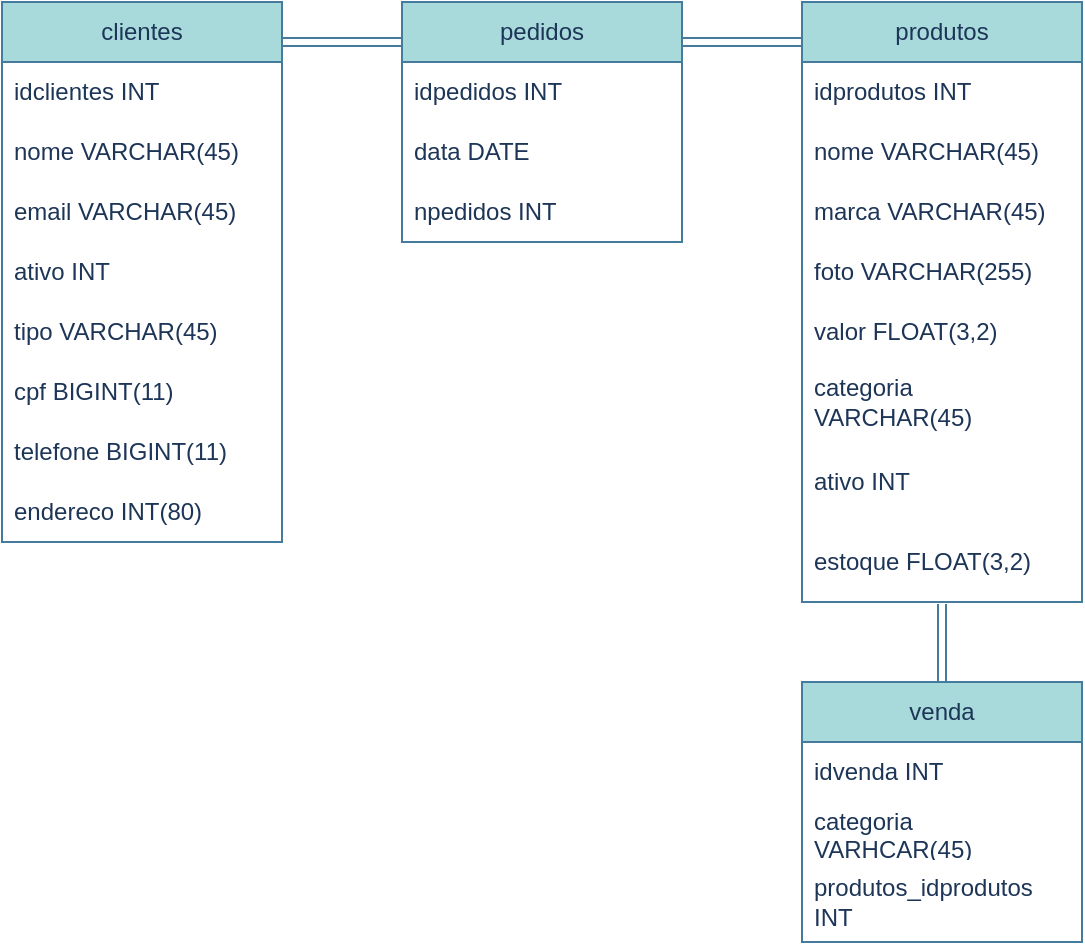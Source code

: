 <mxfile version="22.1.3" type="device">
  <diagram name="Página-1" id="vpHoErnPNZskUsRBcCsK">
    <mxGraphModel dx="1434" dy="778" grid="1" gridSize="10" guides="1" tooltips="1" connect="1" arrows="1" fold="1" page="1" pageScale="1" pageWidth="827" pageHeight="1169" math="0" shadow="0">
      <root>
        <mxCell id="0" />
        <mxCell id="1" parent="0" />
        <mxCell id="vRcDedE07nWiW252Rnvw-2" value="clientes" style="swimlane;fontStyle=0;childLayout=stackLayout;horizontal=1;startSize=30;horizontalStack=0;resizeParent=1;resizeParentMax=0;resizeLast=0;collapsible=1;marginBottom=0;whiteSpace=wrap;html=1;labelBackgroundColor=none;fillColor=#A8DADC;strokeColor=#457B9D;fontColor=#1D3557;" vertex="1" parent="1">
          <mxGeometry x="120" y="270" width="140" height="270" as="geometry" />
        </mxCell>
        <mxCell id="vRcDedE07nWiW252Rnvw-3" value="idclientes INT" style="text;strokeColor=none;fillColor=none;align=left;verticalAlign=middle;spacingLeft=4;spacingRight=4;overflow=hidden;points=[[0,0.5],[1,0.5]];portConstraint=eastwest;rotatable=0;whiteSpace=wrap;html=1;labelBackgroundColor=none;fontColor=#1D3557;" vertex="1" parent="vRcDedE07nWiW252Rnvw-2">
          <mxGeometry y="30" width="140" height="30" as="geometry" />
        </mxCell>
        <mxCell id="vRcDedE07nWiW252Rnvw-4" value="nome VARCHAR(45)" style="text;strokeColor=none;fillColor=none;align=left;verticalAlign=middle;spacingLeft=4;spacingRight=4;overflow=hidden;points=[[0,0.5],[1,0.5]];portConstraint=eastwest;rotatable=0;whiteSpace=wrap;html=1;labelBackgroundColor=none;fontColor=#1D3557;" vertex="1" parent="vRcDedE07nWiW252Rnvw-2">
          <mxGeometry y="60" width="140" height="30" as="geometry" />
        </mxCell>
        <mxCell id="vRcDedE07nWiW252Rnvw-5" value="email VARCHAR(45)" style="text;strokeColor=none;fillColor=none;align=left;verticalAlign=middle;spacingLeft=4;spacingRight=4;overflow=hidden;points=[[0,0.5],[1,0.5]];portConstraint=eastwest;rotatable=0;whiteSpace=wrap;html=1;labelBackgroundColor=none;fontColor=#1D3557;" vertex="1" parent="vRcDedE07nWiW252Rnvw-2">
          <mxGeometry y="90" width="140" height="30" as="geometry" />
        </mxCell>
        <mxCell id="vRcDedE07nWiW252Rnvw-6" value="ativo INT" style="text;strokeColor=none;fillColor=none;align=left;verticalAlign=middle;spacingLeft=4;spacingRight=4;overflow=hidden;points=[[0,0.5],[1,0.5]];portConstraint=eastwest;rotatable=0;whiteSpace=wrap;html=1;labelBackgroundColor=none;fontColor=#1D3557;" vertex="1" parent="vRcDedE07nWiW252Rnvw-2">
          <mxGeometry y="120" width="140" height="30" as="geometry" />
        </mxCell>
        <mxCell id="vRcDedE07nWiW252Rnvw-7" value="tipo VARCHAR(45)" style="text;strokeColor=none;fillColor=none;align=left;verticalAlign=middle;spacingLeft=4;spacingRight=4;overflow=hidden;points=[[0,0.5],[1,0.5]];portConstraint=eastwest;rotatable=0;whiteSpace=wrap;html=1;labelBackgroundColor=none;fontColor=#1D3557;" vertex="1" parent="vRcDedE07nWiW252Rnvw-2">
          <mxGeometry y="150" width="140" height="30" as="geometry" />
        </mxCell>
        <mxCell id="vRcDedE07nWiW252Rnvw-8" value="cpf BIGINT(11)" style="text;strokeColor=none;fillColor=none;align=left;verticalAlign=middle;spacingLeft=4;spacingRight=4;overflow=hidden;points=[[0,0.5],[1,0.5]];portConstraint=eastwest;rotatable=0;whiteSpace=wrap;html=1;labelBackgroundColor=none;fontColor=#1D3557;" vertex="1" parent="vRcDedE07nWiW252Rnvw-2">
          <mxGeometry y="180" width="140" height="30" as="geometry" />
        </mxCell>
        <mxCell id="vRcDedE07nWiW252Rnvw-9" value="&lt;div&gt;telefone BIGINT(11)&lt;/div&gt;" style="text;strokeColor=none;fillColor=none;align=left;verticalAlign=middle;spacingLeft=4;spacingRight=4;overflow=hidden;points=[[0,0.5],[1,0.5]];portConstraint=eastwest;rotatable=0;whiteSpace=wrap;html=1;labelBackgroundColor=none;fontColor=#1D3557;" vertex="1" parent="vRcDedE07nWiW252Rnvw-2">
          <mxGeometry y="210" width="140" height="30" as="geometry" />
        </mxCell>
        <mxCell id="vRcDedE07nWiW252Rnvw-40" value="&lt;div&gt;endereco INT(80)&lt;/div&gt;" style="text;strokeColor=none;fillColor=none;align=left;verticalAlign=middle;spacingLeft=4;spacingRight=4;overflow=hidden;points=[[0,0.5],[1,0.5]];portConstraint=eastwest;rotatable=0;whiteSpace=wrap;html=1;labelBackgroundColor=none;fontColor=#1D3557;" vertex="1" parent="vRcDedE07nWiW252Rnvw-2">
          <mxGeometry y="240" width="140" height="30" as="geometry" />
        </mxCell>
        <mxCell id="vRcDedE07nWiW252Rnvw-11" value="&lt;div&gt;pedidos&lt;/div&gt;" style="swimlane;fontStyle=0;childLayout=stackLayout;horizontal=1;startSize=30;horizontalStack=0;resizeParent=1;resizeParentMax=0;resizeLast=0;collapsible=1;marginBottom=0;whiteSpace=wrap;html=1;labelBackgroundColor=none;fillColor=#A8DADC;strokeColor=#457B9D;fontColor=#1D3557;" vertex="1" parent="1">
          <mxGeometry x="320" y="270" width="140" height="120" as="geometry" />
        </mxCell>
        <mxCell id="vRcDedE07nWiW252Rnvw-12" value="idpedidos INT" style="text;strokeColor=none;fillColor=none;align=left;verticalAlign=middle;spacingLeft=4;spacingRight=4;overflow=hidden;points=[[0,0.5],[1,0.5]];portConstraint=eastwest;rotatable=0;whiteSpace=wrap;html=1;labelBackgroundColor=none;fontColor=#1D3557;" vertex="1" parent="vRcDedE07nWiW252Rnvw-11">
          <mxGeometry y="30" width="140" height="30" as="geometry" />
        </mxCell>
        <mxCell id="vRcDedE07nWiW252Rnvw-13" value="data DATE" style="text;strokeColor=none;fillColor=none;align=left;verticalAlign=middle;spacingLeft=4;spacingRight=4;overflow=hidden;points=[[0,0.5],[1,0.5]];portConstraint=eastwest;rotatable=0;whiteSpace=wrap;html=1;labelBackgroundColor=none;fontColor=#1D3557;" vertex="1" parent="vRcDedE07nWiW252Rnvw-11">
          <mxGeometry y="60" width="140" height="30" as="geometry" />
        </mxCell>
        <mxCell id="vRcDedE07nWiW252Rnvw-14" value="npedidos INT" style="text;strokeColor=none;fillColor=none;align=left;verticalAlign=middle;spacingLeft=4;spacingRight=4;overflow=hidden;points=[[0,0.5],[1,0.5]];portConstraint=eastwest;rotatable=0;whiteSpace=wrap;html=1;labelBackgroundColor=none;fontColor=#1D3557;" vertex="1" parent="vRcDedE07nWiW252Rnvw-11">
          <mxGeometry y="90" width="140" height="30" as="geometry" />
        </mxCell>
        <mxCell id="vRcDedE07nWiW252Rnvw-15" value="&lt;div&gt;produtos&lt;/div&gt;" style="swimlane;fontStyle=0;childLayout=stackLayout;horizontal=1;startSize=30;horizontalStack=0;resizeParent=1;resizeParentMax=0;resizeLast=0;collapsible=1;marginBottom=0;whiteSpace=wrap;html=1;labelBackgroundColor=none;fillColor=#A8DADC;strokeColor=#457B9D;fontColor=#1D3557;" vertex="1" parent="1">
          <mxGeometry x="520" y="270" width="140" height="300" as="geometry" />
        </mxCell>
        <mxCell id="vRcDedE07nWiW252Rnvw-16" value="idprodutos INT" style="text;strokeColor=none;fillColor=none;align=left;verticalAlign=middle;spacingLeft=4;spacingRight=4;overflow=hidden;points=[[0,0.5],[1,0.5]];portConstraint=eastwest;rotatable=0;whiteSpace=wrap;html=1;labelBackgroundColor=none;fontColor=#1D3557;" vertex="1" parent="vRcDedE07nWiW252Rnvw-15">
          <mxGeometry y="30" width="140" height="30" as="geometry" />
        </mxCell>
        <mxCell id="vRcDedE07nWiW252Rnvw-17" value="nome VARCHAR(45)" style="text;strokeColor=none;fillColor=none;align=left;verticalAlign=middle;spacingLeft=4;spacingRight=4;overflow=hidden;points=[[0,0.5],[1,0.5]];portConstraint=eastwest;rotatable=0;whiteSpace=wrap;html=1;labelBackgroundColor=none;fontColor=#1D3557;" vertex="1" parent="vRcDedE07nWiW252Rnvw-15">
          <mxGeometry y="60" width="140" height="30" as="geometry" />
        </mxCell>
        <mxCell id="vRcDedE07nWiW252Rnvw-18" value="marca VARCHAR(45)" style="text;strokeColor=none;fillColor=none;align=left;verticalAlign=middle;spacingLeft=4;spacingRight=4;overflow=hidden;points=[[0,0.5],[1,0.5]];portConstraint=eastwest;rotatable=0;whiteSpace=wrap;html=1;labelBackgroundColor=none;fontColor=#1D3557;" vertex="1" parent="vRcDedE07nWiW252Rnvw-15">
          <mxGeometry y="90" width="140" height="30" as="geometry" />
        </mxCell>
        <mxCell id="vRcDedE07nWiW252Rnvw-19" value="foto VARCHAR(255)" style="text;strokeColor=none;fillColor=none;align=left;verticalAlign=middle;spacingLeft=4;spacingRight=4;overflow=hidden;points=[[0,0.5],[1,0.5]];portConstraint=eastwest;rotatable=0;whiteSpace=wrap;html=1;labelBackgroundColor=none;fontColor=#1D3557;" vertex="1" parent="vRcDedE07nWiW252Rnvw-15">
          <mxGeometry y="120" width="140" height="30" as="geometry" />
        </mxCell>
        <mxCell id="vRcDedE07nWiW252Rnvw-20" value="valor FLOAT(3,2)" style="text;strokeColor=none;fillColor=none;align=left;verticalAlign=middle;spacingLeft=4;spacingRight=4;overflow=hidden;points=[[0,0.5],[1,0.5]];portConstraint=eastwest;rotatable=0;whiteSpace=wrap;html=1;labelBackgroundColor=none;fontColor=#1D3557;" vertex="1" parent="vRcDedE07nWiW252Rnvw-15">
          <mxGeometry y="150" width="140" height="30" as="geometry" />
        </mxCell>
        <mxCell id="vRcDedE07nWiW252Rnvw-21" value="categoria VARCHAR(45)" style="text;strokeColor=none;fillColor=none;align=left;verticalAlign=middle;spacingLeft=4;spacingRight=4;overflow=hidden;points=[[0,0.5],[1,0.5]];portConstraint=eastwest;rotatable=0;whiteSpace=wrap;html=1;labelBackgroundColor=none;fontColor=#1D3557;" vertex="1" parent="vRcDedE07nWiW252Rnvw-15">
          <mxGeometry y="180" width="140" height="40" as="geometry" />
        </mxCell>
        <mxCell id="vRcDedE07nWiW252Rnvw-22" value="ativo INT" style="text;strokeColor=none;fillColor=none;align=left;verticalAlign=middle;spacingLeft=4;spacingRight=4;overflow=hidden;points=[[0,0.5],[1,0.5]];portConstraint=eastwest;rotatable=0;whiteSpace=wrap;html=1;labelBackgroundColor=none;fontColor=#1D3557;" vertex="1" parent="vRcDedE07nWiW252Rnvw-15">
          <mxGeometry y="220" width="140" height="40" as="geometry" />
        </mxCell>
        <mxCell id="vRcDedE07nWiW252Rnvw-39" value="estoque FLOAT(3,2)" style="text;strokeColor=none;fillColor=none;align=left;verticalAlign=middle;spacingLeft=4;spacingRight=4;overflow=hidden;points=[[0,0.5],[1,0.5]];portConstraint=eastwest;rotatable=0;whiteSpace=wrap;html=1;labelBackgroundColor=none;fontColor=#1D3557;" vertex="1" parent="vRcDedE07nWiW252Rnvw-15">
          <mxGeometry y="260" width="140" height="40" as="geometry" />
        </mxCell>
        <mxCell id="vRcDedE07nWiW252Rnvw-26" value="" style="shape=link;html=1;rounded=0;strokeColor=#457B9D;fontColor=#1D3557;fillColor=#A8DADC;" edge="1" parent="1">
          <mxGeometry width="100" relative="1" as="geometry">
            <mxPoint x="260" y="290" as="sourcePoint" />
            <mxPoint x="320" y="290" as="targetPoint" />
          </mxGeometry>
        </mxCell>
        <mxCell id="vRcDedE07nWiW252Rnvw-31" value="" style="shape=link;html=1;rounded=0;strokeColor=#457B9D;fontColor=#1D3557;fillColor=#A8DADC;" edge="1" parent="1">
          <mxGeometry width="100" relative="1" as="geometry">
            <mxPoint x="460" y="290" as="sourcePoint" />
            <mxPoint x="520" y="290" as="targetPoint" />
          </mxGeometry>
        </mxCell>
        <mxCell id="vRcDedE07nWiW252Rnvw-33" value="" style="shape=link;html=1;rounded=0;strokeColor=#457B9D;fontColor=#1D3557;fillColor=#A8DADC;width=4;" edge="1" parent="1">
          <mxGeometry width="100" relative="1" as="geometry">
            <mxPoint x="590" y="571" as="sourcePoint" />
            <mxPoint x="590" y="611" as="targetPoint" />
          </mxGeometry>
        </mxCell>
        <mxCell id="vRcDedE07nWiW252Rnvw-34" value="venda" style="swimlane;fontStyle=0;childLayout=stackLayout;horizontal=1;startSize=30;horizontalStack=0;resizeParent=1;resizeParentMax=0;resizeLast=0;collapsible=1;marginBottom=0;whiteSpace=wrap;html=1;strokeColor=#457B9D;fontColor=#1D3557;fillColor=#A8DADC;" vertex="1" parent="1">
          <mxGeometry x="520" y="610" width="140" height="130" as="geometry" />
        </mxCell>
        <mxCell id="vRcDedE07nWiW252Rnvw-35" value="idvenda INT" style="text;strokeColor=none;fillColor=none;align=left;verticalAlign=middle;spacingLeft=4;spacingRight=4;overflow=hidden;points=[[0,0.5],[1,0.5]];portConstraint=eastwest;rotatable=0;whiteSpace=wrap;html=1;fontColor=#1D3557;" vertex="1" parent="vRcDedE07nWiW252Rnvw-34">
          <mxGeometry y="30" width="140" height="30" as="geometry" />
        </mxCell>
        <mxCell id="vRcDedE07nWiW252Rnvw-36" value="categoria VARHCAR(45)" style="text;strokeColor=none;fillColor=none;align=left;verticalAlign=middle;spacingLeft=4;spacingRight=4;overflow=hidden;points=[[0,0.5],[1,0.5]];portConstraint=eastwest;rotatable=0;whiteSpace=wrap;html=1;fontColor=#1D3557;" vertex="1" parent="vRcDedE07nWiW252Rnvw-34">
          <mxGeometry y="60" width="140" height="30" as="geometry" />
        </mxCell>
        <mxCell id="vRcDedE07nWiW252Rnvw-37" value="produtos_idprodutos INT" style="text;strokeColor=none;fillColor=none;align=left;verticalAlign=middle;spacingLeft=4;spacingRight=4;overflow=hidden;points=[[0,0.5],[1,0.5]];portConstraint=eastwest;rotatable=0;whiteSpace=wrap;html=1;fontColor=#1D3557;" vertex="1" parent="vRcDedE07nWiW252Rnvw-34">
          <mxGeometry y="90" width="140" height="40" as="geometry" />
        </mxCell>
      </root>
    </mxGraphModel>
  </diagram>
</mxfile>
